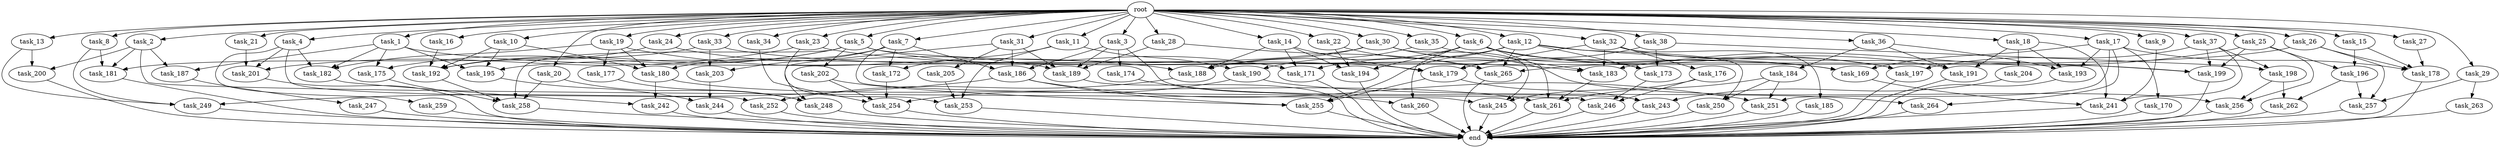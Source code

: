 digraph G {
  root [size="0.000000"];
  task_1 [size="10.240000"];
  task_2 [size="10.240000"];
  task_3 [size="10.240000"];
  task_4 [size="10.240000"];
  task_5 [size="10.240000"];
  task_6 [size="10.240000"];
  task_7 [size="10.240000"];
  task_8 [size="10.240000"];
  task_9 [size="10.240000"];
  task_10 [size="10.240000"];
  task_11 [size="10.240000"];
  task_12 [size="10.240000"];
  task_13 [size="10.240000"];
  task_14 [size="10.240000"];
  task_15 [size="10.240000"];
  task_16 [size="10.240000"];
  task_17 [size="10.240000"];
  task_18 [size="10.240000"];
  task_19 [size="10.240000"];
  task_20 [size="10.240000"];
  task_21 [size="10.240000"];
  task_22 [size="10.240000"];
  task_23 [size="10.240000"];
  task_24 [size="10.240000"];
  task_25 [size="10.240000"];
  task_26 [size="10.240000"];
  task_27 [size="10.240000"];
  task_28 [size="10.240000"];
  task_29 [size="10.240000"];
  task_30 [size="10.240000"];
  task_31 [size="10.240000"];
  task_32 [size="10.240000"];
  task_33 [size="10.240000"];
  task_34 [size="10.240000"];
  task_35 [size="10.240000"];
  task_36 [size="10.240000"];
  task_37 [size="10.240000"];
  task_38 [size="10.240000"];
  task_169 [size="13829794693.120001"];
  task_170 [size="2147483648.000000"];
  task_171 [size="22505628631.040001"];
  task_172 [size="8933531975.680000"];
  task_173 [size="12541304504.320000"];
  task_174 [size="1374389534.720000"];
  task_175 [size="7730941132.800000"];
  task_176 [size="773094113.280000"];
  task_177 [size="773094113.280000"];
  task_178 [size="18038862643.200001"];
  task_179 [size="14345190768.639999"];
  task_180 [size="4209067950.080000"];
  task_181 [size="13829794693.120001"];
  task_182 [size="3693671874.560000"];
  task_183 [size="9105330667.520000"];
  task_184 [size="2147483648.000000"];
  task_185 [size="773094113.280000"];
  task_186 [size="3092376453.120000"];
  task_187 [size="9363028705.280001"];
  task_188 [size="13829794693.120001"];
  task_189 [size="9620726743.040001"];
  task_190 [size="17179869184.000000"];
  task_191 [size="5669356830.720000"];
  task_192 [size="16922171146.240000"];
  task_193 [size="6442450944.000000"];
  task_194 [size="12111807774.719999"];
  task_195 [size="6957847019.520000"];
  task_196 [size="5239860101.120000"];
  task_197 [size="2491081031.680000"];
  task_198 [size="4552665333.760000"];
  task_199 [size="16406775070.720001"];
  task_200 [size="17179869184.000000"];
  task_201 [size="13829794693.120001"];
  task_202 [size="6957847019.520000"];
  task_203 [size="3435973836.800000"];
  task_204 [size="2147483648.000000"];
  task_205 [size="1374389534.720000"];
  task_241 [size="3607772528.640000"];
  task_242 [size="4982162063.360000"];
  task_243 [size="4810363371.520000"];
  task_244 [size="12455405158.400000"];
  task_245 [size="17179869184.000000"];
  task_246 [size="10050223472.639999"];
  task_247 [size="3092376453.120000"];
  task_248 [size="11081015623.680000"];
  task_249 [size="17695265259.520000"];
  task_250 [size="8332236554.240000"];
  task_251 [size="10479720202.240000"];
  task_252 [size="9105330667.520000"];
  task_253 [size="20272245637.119999"];
  task_254 [size="7387343749.120000"];
  task_255 [size="19155554140.160000"];
  task_256 [size="8332236554.240000"];
  task_257 [size="12884901888.000000"];
  task_258 [size="21217138442.240002"];
  task_259 [size="2147483648.000000"];
  task_260 [size="3521873182.720000"];
  task_261 [size="13915694039.040001"];
  task_262 [size="5239860101.120000"];
  task_263 [size="2147483648.000000"];
  task_264 [size="2920577761.280000"];
  task_265 [size="23192823398.400002"];
  end [size="0.000000"];

  root -> task_1 [size="1.000000"];
  root -> task_2 [size="1.000000"];
  root -> task_3 [size="1.000000"];
  root -> task_4 [size="1.000000"];
  root -> task_5 [size="1.000000"];
  root -> task_6 [size="1.000000"];
  root -> task_7 [size="1.000000"];
  root -> task_8 [size="1.000000"];
  root -> task_9 [size="1.000000"];
  root -> task_10 [size="1.000000"];
  root -> task_11 [size="1.000000"];
  root -> task_12 [size="1.000000"];
  root -> task_13 [size="1.000000"];
  root -> task_14 [size="1.000000"];
  root -> task_15 [size="1.000000"];
  root -> task_16 [size="1.000000"];
  root -> task_17 [size="1.000000"];
  root -> task_18 [size="1.000000"];
  root -> task_19 [size="1.000000"];
  root -> task_20 [size="1.000000"];
  root -> task_21 [size="1.000000"];
  root -> task_22 [size="1.000000"];
  root -> task_23 [size="1.000000"];
  root -> task_24 [size="1.000000"];
  root -> task_25 [size="1.000000"];
  root -> task_26 [size="1.000000"];
  root -> task_27 [size="1.000000"];
  root -> task_28 [size="1.000000"];
  root -> task_29 [size="1.000000"];
  root -> task_30 [size="1.000000"];
  root -> task_31 [size="1.000000"];
  root -> task_32 [size="1.000000"];
  root -> task_33 [size="1.000000"];
  root -> task_34 [size="1.000000"];
  root -> task_35 [size="1.000000"];
  root -> task_36 [size="1.000000"];
  root -> task_37 [size="1.000000"];
  root -> task_38 [size="1.000000"];
  task_1 -> task_175 [size="75497472.000000"];
  task_1 -> task_179 [size="75497472.000000"];
  task_1 -> task_182 [size="75497472.000000"];
  task_1 -> task_187 [size="75497472.000000"];
  task_1 -> task_195 [size="75497472.000000"];
  task_2 -> task_181 [size="838860800.000000"];
  task_2 -> task_187 [size="838860800.000000"];
  task_2 -> task_200 [size="838860800.000000"];
  task_2 -> task_245 [size="838860800.000000"];
  task_3 -> task_174 [size="134217728.000000"];
  task_3 -> task_186 [size="134217728.000000"];
  task_3 -> task_189 [size="134217728.000000"];
  task_3 -> task_243 [size="134217728.000000"];
  task_4 -> task_182 [size="209715200.000000"];
  task_4 -> task_201 [size="209715200.000000"];
  task_4 -> task_252 [size="209715200.000000"];
  task_4 -> task_259 [size="209715200.000000"];
  task_5 -> task_171 [size="679477248.000000"];
  task_5 -> task_175 [size="679477248.000000"];
  task_5 -> task_192 [size="679477248.000000"];
  task_5 -> task_199 [size="679477248.000000"];
  task_5 -> task_202 [size="679477248.000000"];
  task_5 -> task_258 [size="679477248.000000"];
  task_6 -> task_173 [size="134217728.000000"];
  task_6 -> task_188 [size="134217728.000000"];
  task_6 -> task_191 [size="134217728.000000"];
  task_6 -> task_194 [size="134217728.000000"];
  task_6 -> task_197 [size="134217728.000000"];
  task_6 -> task_260 [size="134217728.000000"];
  task_6 -> task_261 [size="134217728.000000"];
  task_7 -> task_172 [size="33554432.000000"];
  task_7 -> task_180 [size="33554432.000000"];
  task_7 -> task_186 [size="33554432.000000"];
  task_7 -> task_203 [size="33554432.000000"];
  task_7 -> task_246 [size="33554432.000000"];
  task_8 -> task_181 [size="209715200.000000"];
  task_8 -> task_249 [size="209715200.000000"];
  task_9 -> task_241 [size="75497472.000000"];
  task_10 -> task_180 [size="301989888.000000"];
  task_10 -> task_192 [size="301989888.000000"];
  task_10 -> task_195 [size="301989888.000000"];
  task_11 -> task_172 [size="838860800.000000"];
  task_11 -> task_190 [size="838860800.000000"];
  task_11 -> task_253 [size="838860800.000000"];
  task_12 -> task_171 [size="679477248.000000"];
  task_12 -> task_173 [size="679477248.000000"];
  task_12 -> task_199 [size="679477248.000000"];
  task_12 -> task_250 [size="679477248.000000"];
  task_12 -> task_255 [size="679477248.000000"];
  task_12 -> task_265 [size="679477248.000000"];
  task_13 -> task_200 [size="838860800.000000"];
  task_13 -> task_249 [size="838860800.000000"];
  task_14 -> task_171 [size="838860800.000000"];
  task_14 -> task_179 [size="838860800.000000"];
  task_14 -> task_188 [size="838860800.000000"];
  task_14 -> task_194 [size="838860800.000000"];
  task_15 -> task_178 [size="301989888.000000"];
  task_15 -> task_196 [size="301989888.000000"];
  task_16 -> task_192 [size="536870912.000000"];
  task_17 -> task_169 [size="209715200.000000"];
  task_17 -> task_170 [size="209715200.000000"];
  task_17 -> task_178 [size="209715200.000000"];
  task_17 -> task_193 [size="209715200.000000"];
  task_17 -> task_251 [size="209715200.000000"];
  task_17 -> task_264 [size="209715200.000000"];
  task_18 -> task_191 [size="209715200.000000"];
  task_18 -> task_193 [size="209715200.000000"];
  task_18 -> task_204 [size="209715200.000000"];
  task_18 -> task_241 [size="209715200.000000"];
  task_19 -> task_177 [size="75497472.000000"];
  task_19 -> task_180 [size="75497472.000000"];
  task_19 -> task_182 [size="75497472.000000"];
  task_19 -> task_188 [size="75497472.000000"];
  task_20 -> task_248 [size="411041792.000000"];
  task_20 -> task_258 [size="411041792.000000"];
  task_21 -> task_201 [size="838860800.000000"];
  task_22 -> task_194 [size="209715200.000000"];
  task_22 -> task_265 [size="209715200.000000"];
  task_23 -> task_169 [size="301989888.000000"];
  task_23 -> task_201 [size="301989888.000000"];
  task_23 -> task_253 [size="301989888.000000"];
  task_24 -> task_189 [size="134217728.000000"];
  task_24 -> task_192 [size="134217728.000000"];
  task_25 -> task_183 [size="209715200.000000"];
  task_25 -> task_196 [size="209715200.000000"];
  task_25 -> task_199 [size="209715200.000000"];
  task_25 -> task_256 [size="209715200.000000"];
  task_26 -> task_178 [size="838860800.000000"];
  task_26 -> task_257 [size="838860800.000000"];
  task_26 -> task_265 [size="838860800.000000"];
  task_27 -> task_178 [size="411041792.000000"];
  task_28 -> task_189 [size="536870912.000000"];
  task_28 -> task_265 [size="536870912.000000"];
  task_29 -> task_257 [size="209715200.000000"];
  task_29 -> task_263 [size="209715200.000000"];
  task_30 -> task_183 [size="301989888.000000"];
  task_30 -> task_188 [size="301989888.000000"];
  task_30 -> task_195 [size="301989888.000000"];
  task_30 -> task_245 [size="301989888.000000"];
  task_30 -> task_256 [size="301989888.000000"];
  task_31 -> task_186 [size="134217728.000000"];
  task_31 -> task_189 [size="134217728.000000"];
  task_31 -> task_205 [size="134217728.000000"];
  task_31 -> task_248 [size="134217728.000000"];
  task_32 -> task_176 [size="75497472.000000"];
  task_32 -> task_179 [size="75497472.000000"];
  task_32 -> task_183 [size="75497472.000000"];
  task_32 -> task_185 [size="75497472.000000"];
  task_32 -> task_197 [size="75497472.000000"];
  task_33 -> task_181 [size="301989888.000000"];
  task_33 -> task_183 [size="301989888.000000"];
  task_33 -> task_203 [size="301989888.000000"];
  task_34 -> task_254 [size="134217728.000000"];
  task_35 -> task_169 [size="838860800.000000"];
  task_35 -> task_190 [size="838860800.000000"];
  task_36 -> task_184 [size="209715200.000000"];
  task_36 -> task_191 [size="209715200.000000"];
  task_36 -> task_193 [size="209715200.000000"];
  task_37 -> task_197 [size="33554432.000000"];
  task_37 -> task_198 [size="33554432.000000"];
  task_37 -> task_199 [size="33554432.000000"];
  task_37 -> task_241 [size="33554432.000000"];
  task_38 -> task_173 [size="411041792.000000"];
  task_38 -> task_179 [size="411041792.000000"];
  task_38 -> task_198 [size="411041792.000000"];
  task_169 -> task_241 [size="33554432.000000"];
  task_170 -> end [size="1.000000"];
  task_171 -> end [size="1.000000"];
  task_172 -> task_254 [size="301989888.000000"];
  task_173 -> task_246 [size="411041792.000000"];
  task_174 -> task_260 [size="209715200.000000"];
  task_175 -> task_258 [size="301989888.000000"];
  task_176 -> task_245 [size="536870912.000000"];
  task_176 -> task_246 [size="536870912.000000"];
  task_177 -> task_248 [size="536870912.000000"];
  task_178 -> end [size="1.000000"];
  task_179 -> task_243 [size="301989888.000000"];
  task_179 -> task_255 [size="301989888.000000"];
  task_180 -> task_242 [size="411041792.000000"];
  task_180 -> task_261 [size="411041792.000000"];
  task_181 -> end [size="1.000000"];
  task_182 -> task_242 [size="75497472.000000"];
  task_183 -> task_261 [size="679477248.000000"];
  task_184 -> task_250 [size="134217728.000000"];
  task_184 -> task_251 [size="134217728.000000"];
  task_184 -> task_261 [size="134217728.000000"];
  task_185 -> end [size="1.000000"];
  task_186 -> task_249 [size="679477248.000000"];
  task_186 -> task_251 [size="679477248.000000"];
  task_186 -> task_255 [size="679477248.000000"];
  task_187 -> task_247 [size="301989888.000000"];
  task_188 -> task_252 [size="679477248.000000"];
  task_189 -> end [size="1.000000"];
  task_190 -> task_254 [size="75497472.000000"];
  task_190 -> task_264 [size="75497472.000000"];
  task_191 -> end [size="1.000000"];
  task_192 -> task_258 [size="679477248.000000"];
  task_193 -> end [size="1.000000"];
  task_194 -> end [size="1.000000"];
  task_195 -> task_244 [size="536870912.000000"];
  task_196 -> task_257 [size="209715200.000000"];
  task_196 -> task_262 [size="209715200.000000"];
  task_197 -> end [size="1.000000"];
  task_198 -> task_256 [size="301989888.000000"];
  task_198 -> task_262 [size="301989888.000000"];
  task_199 -> end [size="1.000000"];
  task_200 -> end [size="1.000000"];
  task_201 -> end [size="1.000000"];
  task_202 -> task_254 [size="209715200.000000"];
  task_202 -> task_255 [size="209715200.000000"];
  task_203 -> task_244 [size="679477248.000000"];
  task_204 -> task_243 [size="33554432.000000"];
  task_205 -> task_253 [size="838860800.000000"];
  task_241 -> end [size="1.000000"];
  task_242 -> end [size="1.000000"];
  task_243 -> end [size="1.000000"];
  task_244 -> end [size="1.000000"];
  task_245 -> end [size="1.000000"];
  task_246 -> end [size="1.000000"];
  task_247 -> end [size="1.000000"];
  task_248 -> end [size="1.000000"];
  task_249 -> end [size="1.000000"];
  task_250 -> end [size="1.000000"];
  task_251 -> end [size="1.000000"];
  task_252 -> end [size="1.000000"];
  task_253 -> end [size="1.000000"];
  task_254 -> end [size="1.000000"];
  task_255 -> end [size="1.000000"];
  task_256 -> end [size="1.000000"];
  task_257 -> end [size="1.000000"];
  task_258 -> end [size="1.000000"];
  task_259 -> end [size="1.000000"];
  task_260 -> end [size="1.000000"];
  task_261 -> end [size="1.000000"];
  task_262 -> end [size="1.000000"];
  task_263 -> end [size="1.000000"];
  task_264 -> end [size="1.000000"];
  task_265 -> end [size="1.000000"];
}
